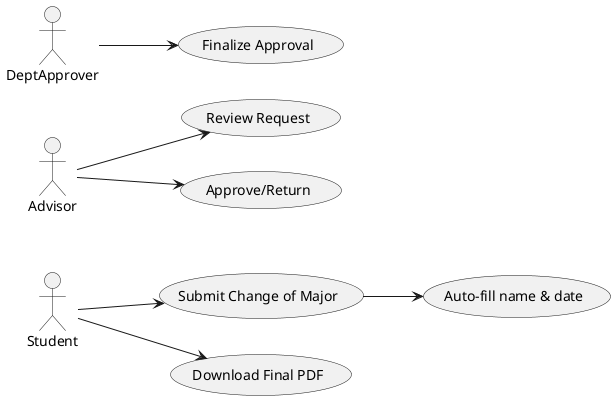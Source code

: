 @startuml
left to right direction
actor Student
actor Advisor
actor DeptApprover

Student --> (Submit Change of Major)
(Submit Change of Major) --> (Auto-fill name & date)
Advisor --> (Review Request)
Advisor --> (Approve/Return)
DeptApprover --> (Finalize Approval)
Student --> (Download Final PDF)

@enduml
